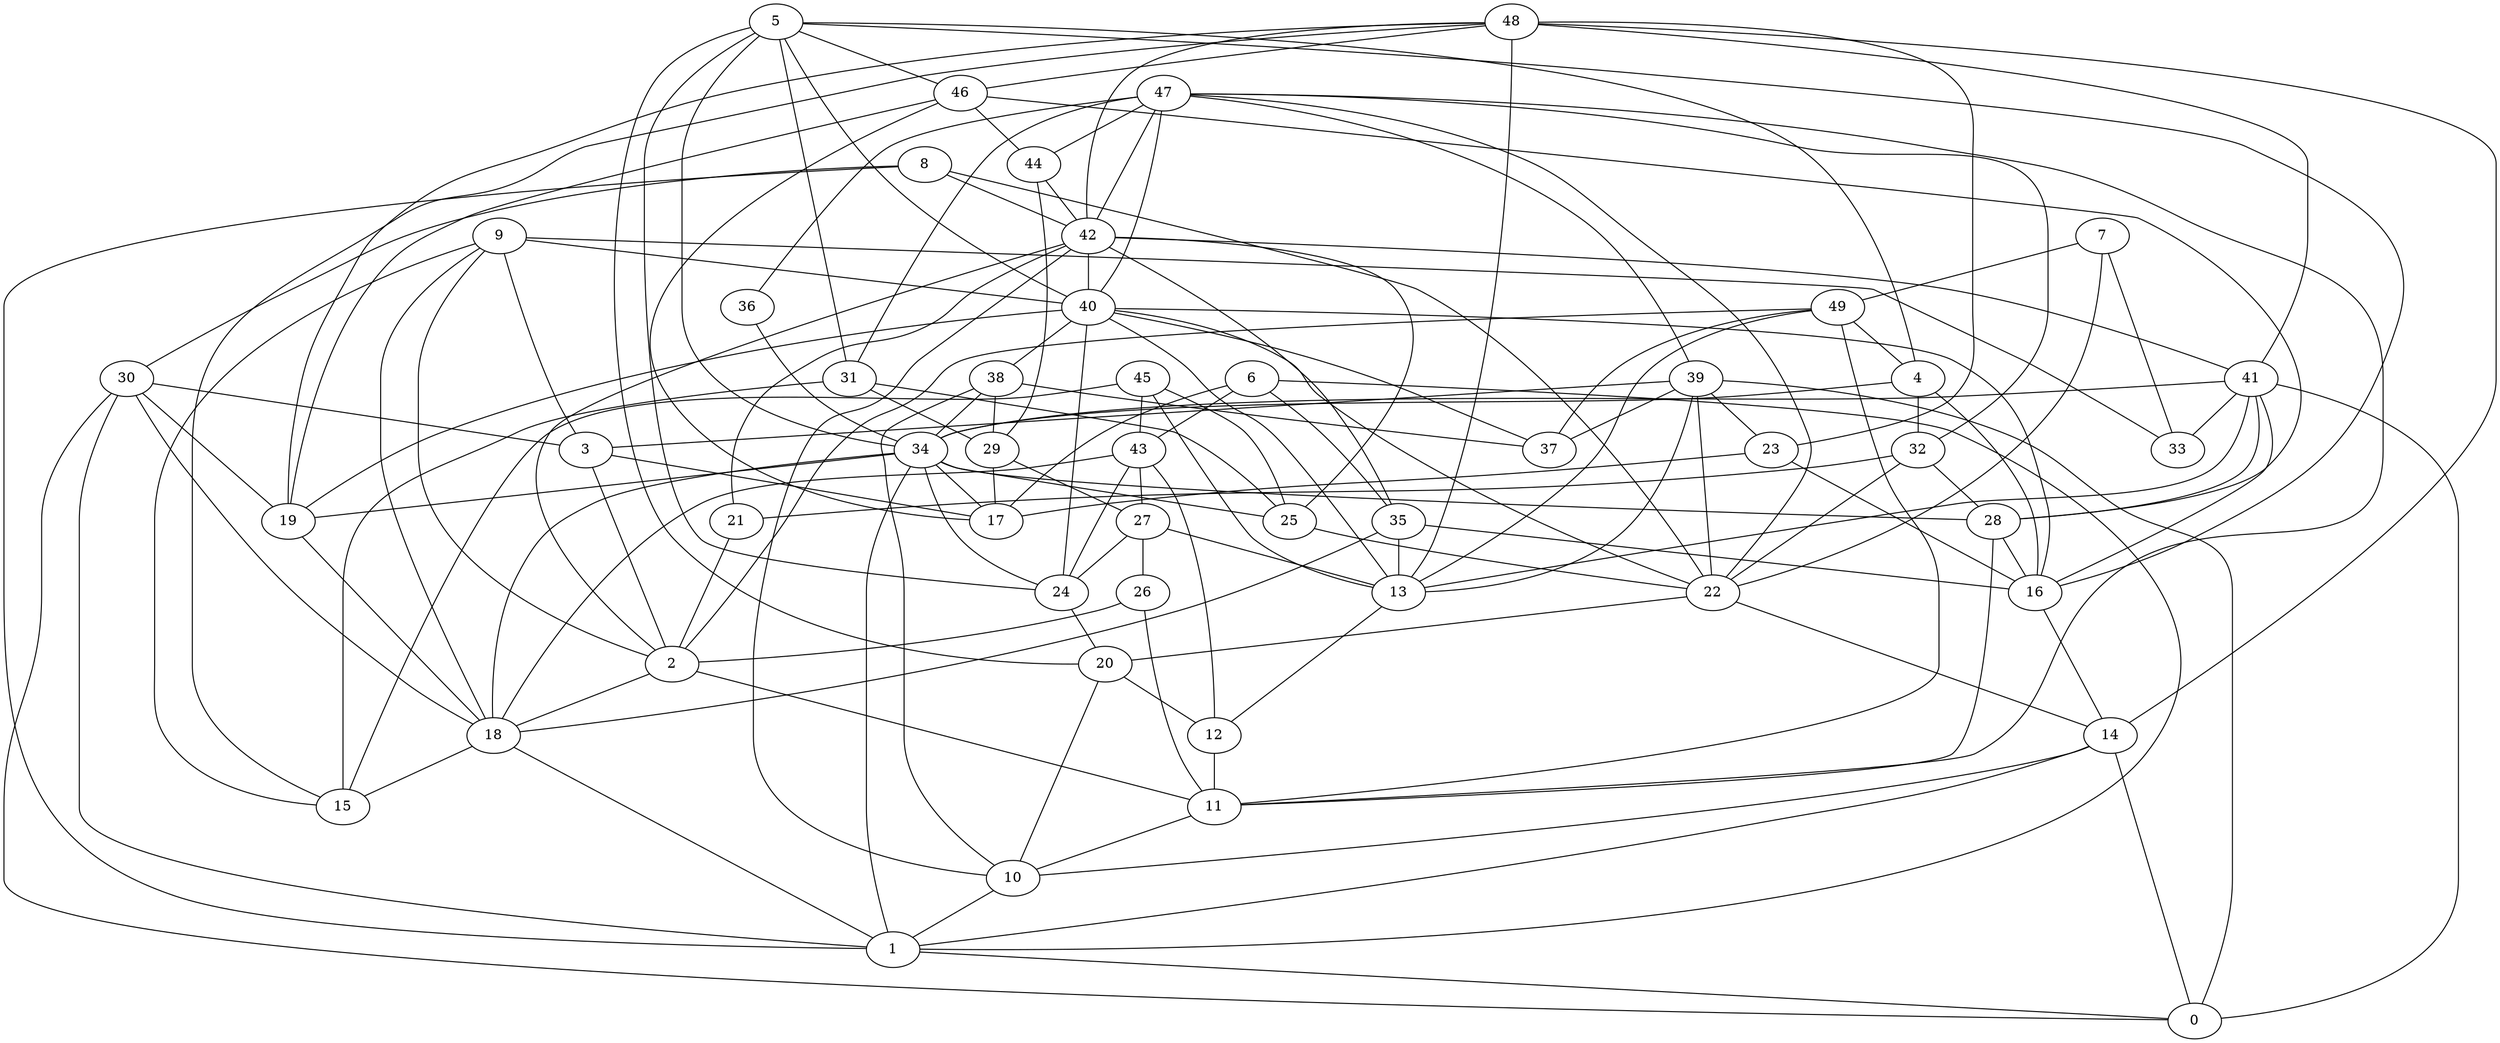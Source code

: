 digraph GG_graph {

subgraph G_graph {
edge [color = black]
"8" -> "30" [dir = none]
"46" -> "28" [dir = none]
"23" -> "16" [dir = none]
"5" -> "20" [dir = none]
"48" -> "13" [dir = none]
"26" -> "2" [dir = none]
"4" -> "32" [dir = none]
"20" -> "12" [dir = none]
"31" -> "25" [dir = none]
"42" -> "21" [dir = none]
"42" -> "2" [dir = none]
"49" -> "4" [dir = none]
"49" -> "37" [dir = none]
"9" -> "33" [dir = none]
"22" -> "14" [dir = none]
"2" -> "11" [dir = none]
"2" -> "18" [dir = none]
"39" -> "13" [dir = none]
"40" -> "22" [dir = none]
"40" -> "13" [dir = none]
"40" -> "38" [dir = none]
"29" -> "27" [dir = none]
"29" -> "17" [dir = none]
"41" -> "28" [dir = none]
"41" -> "33" [dir = none]
"41" -> "34" [dir = none]
"7" -> "49" [dir = none]
"35" -> "18" [dir = none]
"38" -> "10" [dir = none]
"38" -> "37" [dir = none]
"38" -> "34" [dir = none]
"34" -> "19" [dir = none]
"34" -> "24" [dir = none]
"34" -> "17" [dir = none]
"34" -> "1" [dir = none]
"34" -> "18" [dir = none]
"34" -> "25" [dir = none]
"16" -> "14" [dir = none]
"47" -> "36" [dir = none]
"47" -> "22" [dir = none]
"43" -> "18" [dir = none]
"6" -> "43" [dir = none]
"30" -> "0" [dir = none]
"30" -> "3" [dir = none]
"30" -> "18" [dir = none]
"45" -> "15" [dir = none]
"45" -> "25" [dir = none]
"44" -> "42" [dir = none]
"12" -> "11" [dir = none]
"10" -> "1" [dir = none]
"23" -> "17" [dir = none]
"39" -> "23" [dir = none]
"42" -> "10" [dir = none]
"39" -> "3" [dir = none]
"18" -> "15" [dir = none]
"20" -> "10" [dir = none]
"42" -> "25" [dir = none]
"4" -> "16" [dir = none]
"5" -> "40" [dir = none]
"14" -> "0" [dir = none]
"34" -> "28" [dir = none]
"47" -> "44" [dir = none]
"36" -> "34" [dir = none]
"46" -> "44" [dir = none]
"45" -> "43" [dir = none]
"47" -> "11" [dir = none]
"47" -> "39" [dir = none]
"41" -> "13" [dir = none]
"22" -> "20" [dir = none]
"24" -> "20" [dir = none]
"40" -> "19" [dir = none]
"40" -> "37" [dir = none]
"5" -> "46" [dir = none]
"32" -> "22" [dir = none]
"43" -> "27" [dir = none]
"39" -> "22" [dir = none]
"9" -> "3" [dir = none]
"43" -> "12" [dir = none]
"41" -> "0" [dir = none]
"49" -> "2" [dir = none]
"42" -> "40" [dir = none]
"45" -> "13" [dir = none]
"35" -> "13" [dir = none]
"28" -> "16" [dir = none]
"41" -> "16" [dir = none]
"27" -> "26" [dir = none]
"39" -> "37" [dir = none]
"8" -> "22" [dir = none]
"3" -> "2" [dir = none]
"46" -> "19" [dir = none]
"40" -> "16" [dir = none]
"47" -> "31" [dir = none]
"13" -> "12" [dir = none]
"48" -> "41" [dir = none]
"7" -> "33" [dir = none]
"6" -> "35" [dir = none]
"5" -> "4" [dir = none]
"42" -> "41" [dir = none]
"44" -> "29" [dir = none]
"11" -> "10" [dir = none]
"21" -> "2" [dir = none]
"30" -> "19" [dir = none]
"6" -> "17" [dir = none]
"47" -> "40" [dir = none]
"47" -> "32" [dir = none]
"42" -> "35" [dir = none]
"47" -> "42" [dir = none]
"5" -> "31" [dir = none]
"4" -> "34" [dir = none]
"26" -> "11" [dir = none]
"48" -> "23" [dir = none]
"7" -> "22" [dir = none]
"28" -> "11" [dir = none]
"48" -> "19" [dir = none]
"8" -> "1" [dir = none]
"9" -> "2" [dir = none]
"30" -> "1" [dir = none]
"3" -> "17" [dir = none]
"38" -> "29" [dir = none]
"43" -> "24" [dir = none]
"5" -> "24" [dir = none]
"48" -> "15" [dir = none]
"9" -> "40" [dir = none]
"46" -> "17" [dir = none]
"25" -> "22" [dir = none]
"19" -> "18" [dir = none]
"49" -> "11" [dir = none]
"27" -> "24" [dir = none]
"5" -> "16" [dir = none]
"32" -> "21" [dir = none]
"31" -> "15" [dir = none]
"39" -> "0" [dir = none]
"35" -> "16" [dir = none]
"6" -> "1" [dir = none]
"49" -> "13" [dir = none]
"18" -> "1" [dir = none]
"48" -> "14" [dir = none]
"32" -> "28" [dir = none]
"5" -> "34" [dir = none]
"48" -> "42" [dir = none]
"1" -> "0" [dir = none]
"40" -> "24" [dir = none]
"31" -> "29" [dir = none]
"27" -> "13" [dir = none]
"9" -> "18" [dir = none]
"48" -> "46" [dir = none]
"9" -> "15" [dir = none]
"8" -> "42" [dir = none]
"14" -> "1" [dir = none]
"14" -> "10" [dir = none]
}

}
